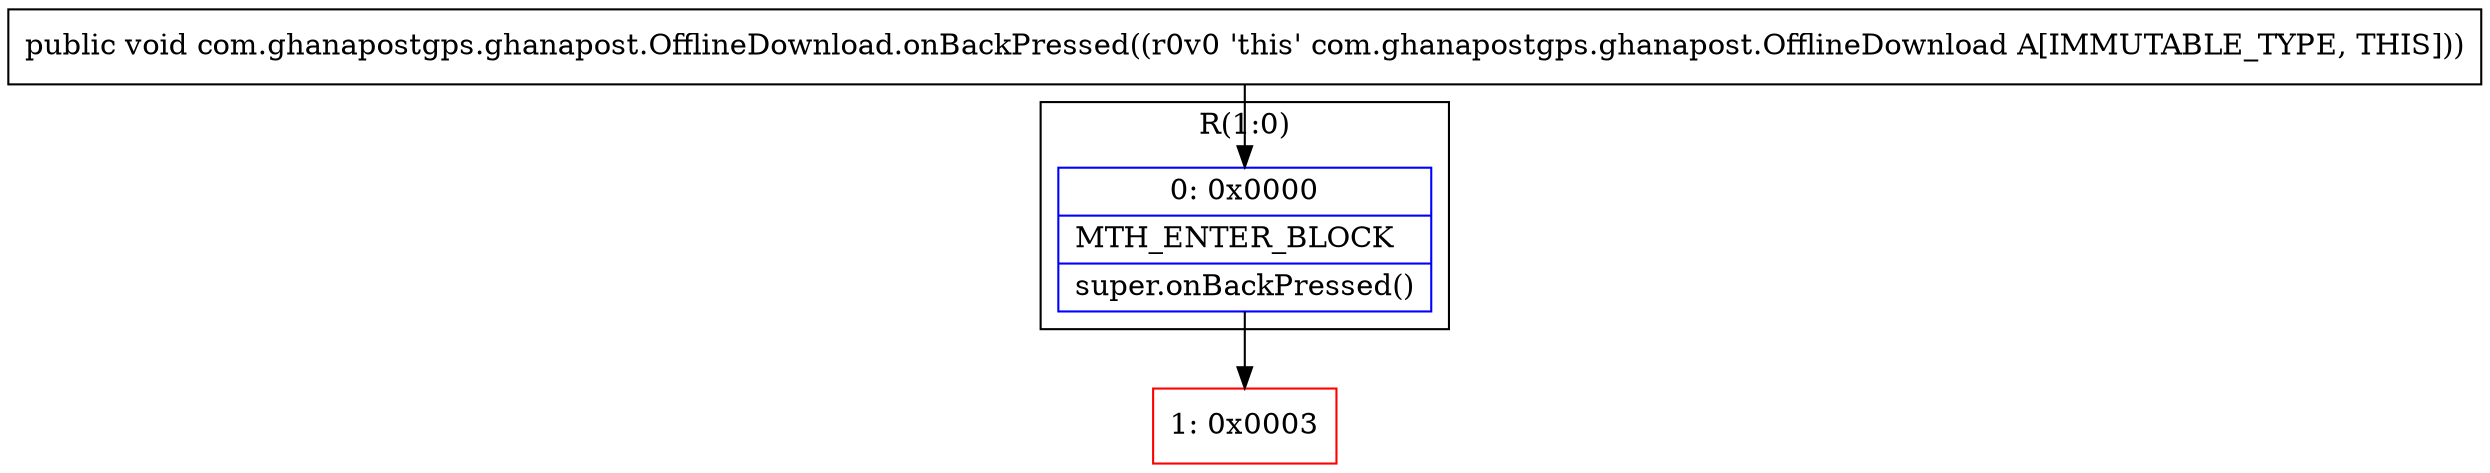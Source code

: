 digraph "CFG forcom.ghanapostgps.ghanapost.OfflineDownload.onBackPressed()V" {
subgraph cluster_Region_1082114690 {
label = "R(1:0)";
node [shape=record,color=blue];
Node_0 [shape=record,label="{0\:\ 0x0000|MTH_ENTER_BLOCK\l|super.onBackPressed()\l}"];
}
Node_1 [shape=record,color=red,label="{1\:\ 0x0003}"];
MethodNode[shape=record,label="{public void com.ghanapostgps.ghanapost.OfflineDownload.onBackPressed((r0v0 'this' com.ghanapostgps.ghanapost.OfflineDownload A[IMMUTABLE_TYPE, THIS])) }"];
MethodNode -> Node_0;
Node_0 -> Node_1;
}

